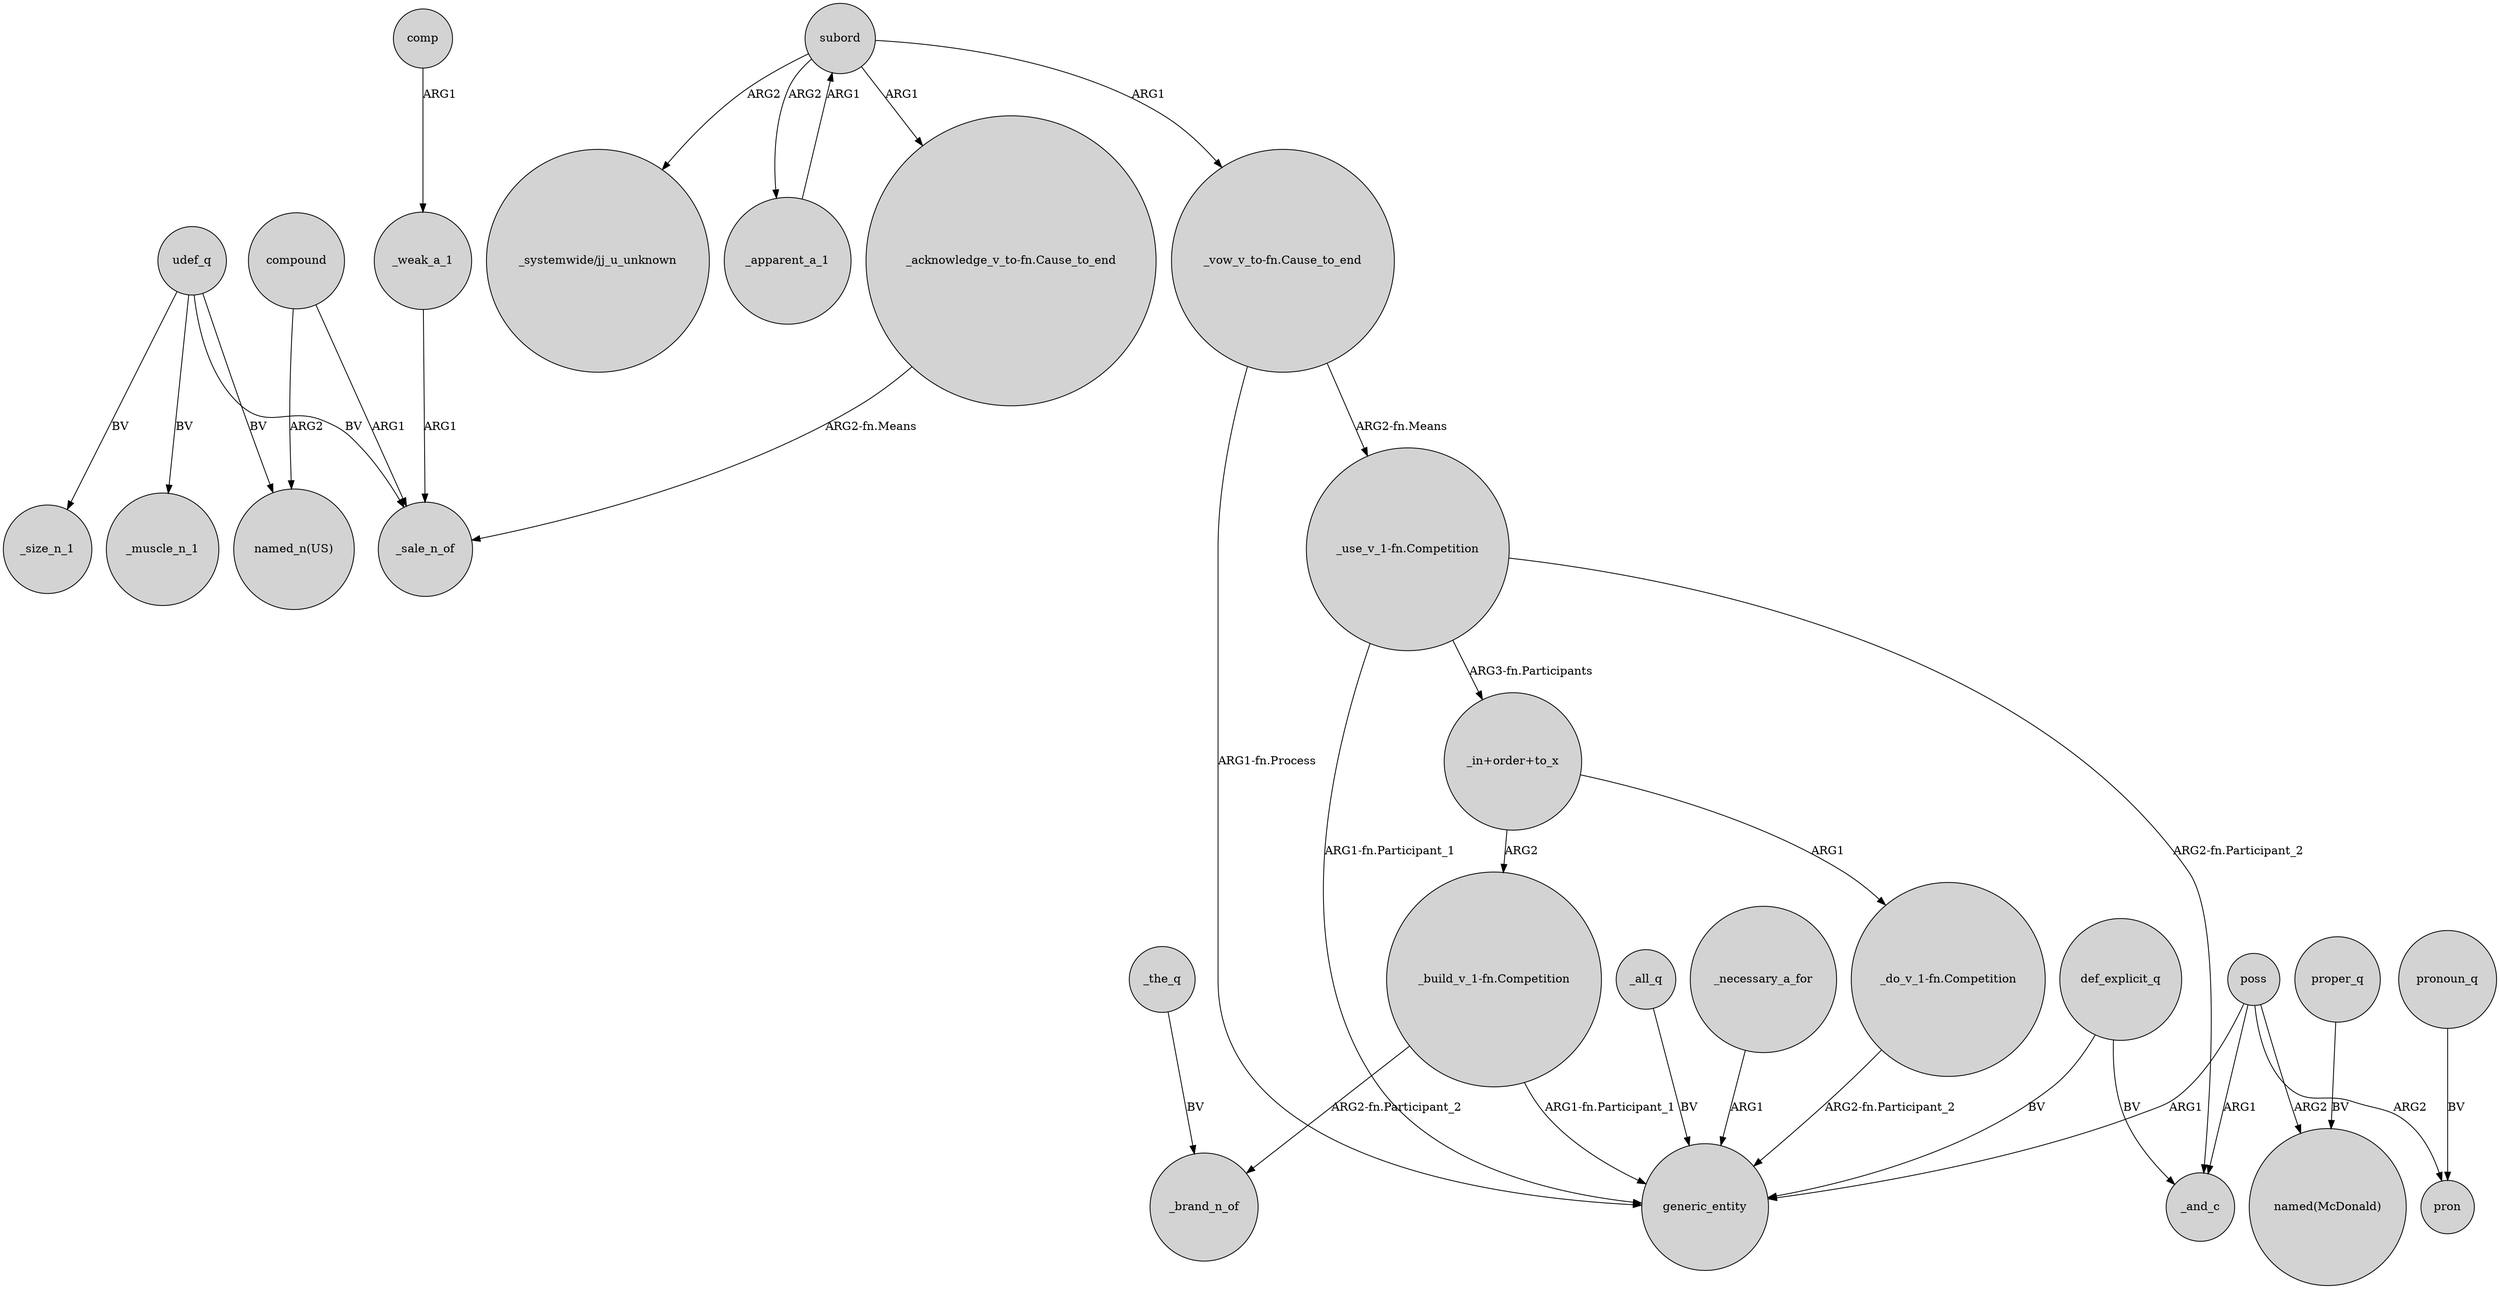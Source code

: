 digraph {
	node [shape=circle style=filled]
	udef_q -> _size_n_1 [label=BV]
	"_build_v_1-fn.Competition" -> _brand_n_of [label="ARG2-fn.Participant_2"]
	subord -> _apparent_a_1 [label=ARG2]
	def_explicit_q -> generic_entity [label=BV]
	"_acknowledge_v_to-fn.Cause_to_end" -> _sale_n_of [label="ARG2-fn.Means"]
	"_use_v_1-fn.Competition" -> generic_entity [label="ARG1-fn.Participant_1"]
	_weak_a_1 -> _sale_n_of [label=ARG1]
	_apparent_a_1 -> subord [label=ARG1]
	proper_q -> "named(McDonald)" [label=BV]
	"_use_v_1-fn.Competition" -> "_in+order+to_x" [label="ARG3-fn.Participants"]
	"_in+order+to_x" -> "_build_v_1-fn.Competition" [label=ARG2]
	udef_q -> _sale_n_of [label=BV]
	_all_q -> generic_entity [label=BV]
	poss -> generic_entity [label=ARG1]
	"_vow_v_to-fn.Cause_to_end" -> "_use_v_1-fn.Competition" [label="ARG2-fn.Means"]
	def_explicit_q -> _and_c [label=BV]
	pronoun_q -> pron [label=BV]
	"_use_v_1-fn.Competition" -> _and_c [label="ARG2-fn.Participant_2"]
	poss -> pron [label=ARG2]
	comp -> _weak_a_1 [label=ARG1]
	poss -> _and_c [label=ARG1]
	"_in+order+to_x" -> "_do_v_1-fn.Competition" [label=ARG1]
	udef_q -> _muscle_n_1 [label=BV]
	poss -> "named(McDonald)" [label=ARG2]
	subord -> "_vow_v_to-fn.Cause_to_end" [label=ARG1]
	subord -> "_acknowledge_v_to-fn.Cause_to_end" [label=ARG1]
	"_do_v_1-fn.Competition" -> generic_entity [label="ARG2-fn.Participant_2"]
	_the_q -> _brand_n_of [label=BV]
	_necessary_a_for -> generic_entity [label=ARG1]
	"_build_v_1-fn.Competition" -> generic_entity [label="ARG1-fn.Participant_1"]
	compound -> "named_n(US)" [label=ARG2]
	udef_q -> "named_n(US)" [label=BV]
	compound -> _sale_n_of [label=ARG1]
	subord -> "_systemwide/jj_u_unknown" [label=ARG2]
	"_vow_v_to-fn.Cause_to_end" -> generic_entity [label="ARG1-fn.Process"]
}
